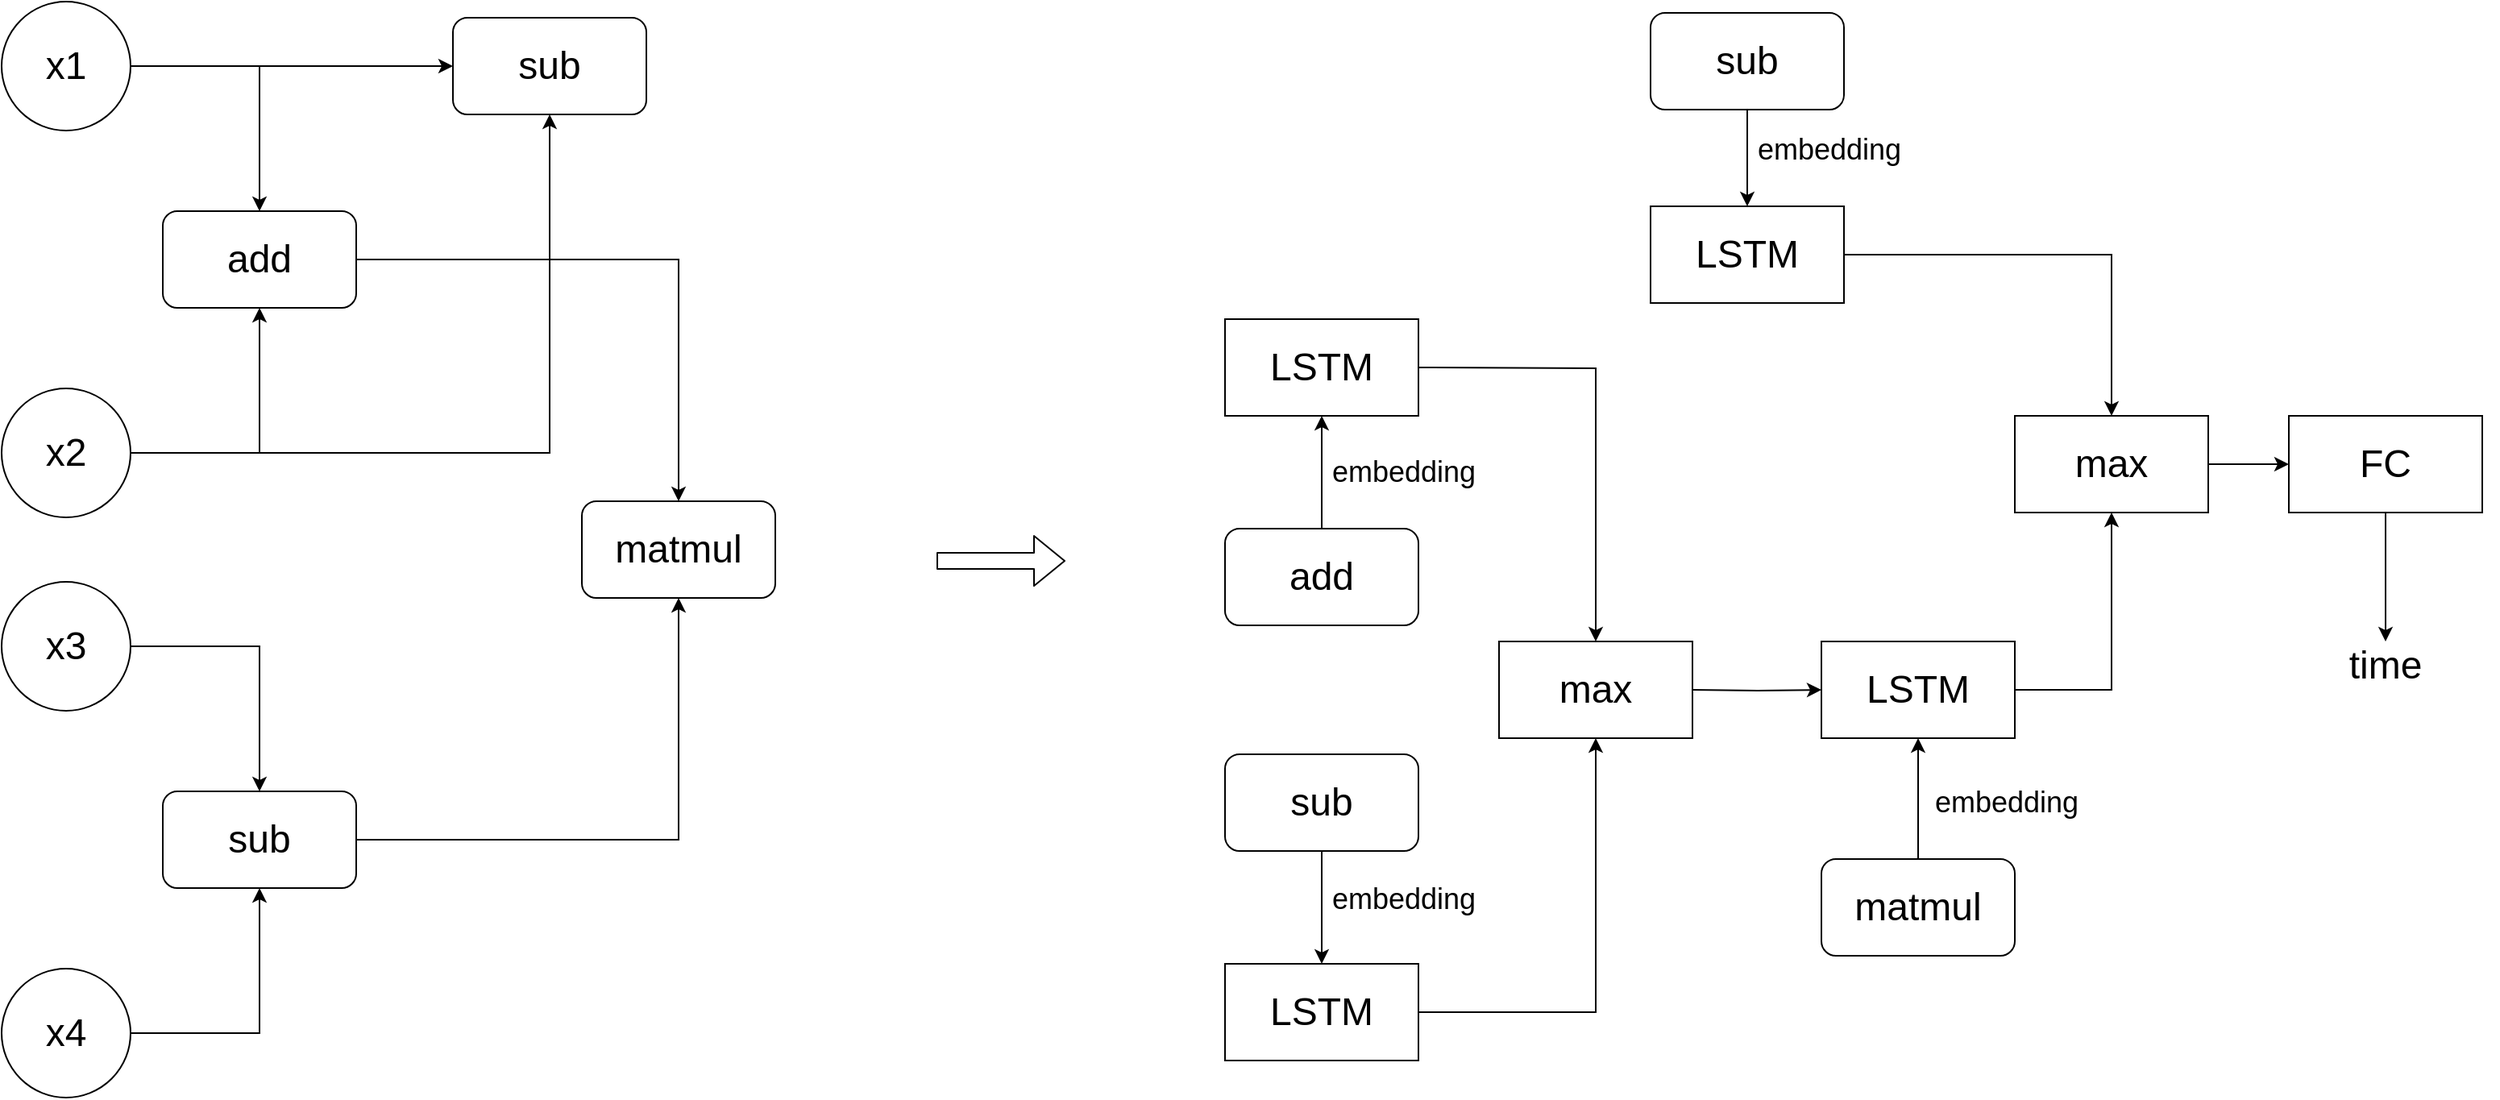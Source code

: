 <mxfile version="14.6.13" type="device"><diagram id="4vxDr7a2lxPVbtiYyTQM" name="第 1 页"><mxGraphModel dx="1955" dy="1243" grid="1" gridSize="10" guides="1" tooltips="1" connect="1" arrows="1" fold="1" page="1" pageScale="1" pageWidth="827" pageHeight="1169" math="0" shadow="0"><root><mxCell id="0"/><mxCell id="1" parent="0"/><mxCell id="5wIexTT4TIDYR6hPRsnL-19" value="" style="edgeStyle=orthogonalEdgeStyle;rounded=0;orthogonalLoop=1;jettySize=auto;html=1;entryX=0.5;entryY=0;entryDx=0;entryDy=0;" parent="1" source="5wIexTT4TIDYR6hPRsnL-16" target="5wIexTT4TIDYR6hPRsnL-32" edge="1"><mxGeometry relative="1" as="geometry"><mxPoint x="260" y="250" as="targetPoint"/><Array as="points"><mxPoint x="260" y="150"/></Array></mxGeometry></mxCell><mxCell id="5wIexTT4TIDYR6hPRsnL-16" value="&lt;font style=&quot;font-size: 24px&quot;&gt;x1&lt;/font&gt;" style="ellipse;whiteSpace=wrap;html=1;aspect=fixed;" parent="1" vertex="1"><mxGeometry x="100" y="110" width="80" height="80" as="geometry"/></mxCell><mxCell id="5wIexTT4TIDYR6hPRsnL-21" value="" style="edgeStyle=orthogonalEdgeStyle;rounded=0;orthogonalLoop=1;jettySize=auto;html=1;entryX=0.5;entryY=1;entryDx=0;entryDy=0;" parent="1" source="5wIexTT4TIDYR6hPRsnL-17" target="5wIexTT4TIDYR6hPRsnL-32" edge="1"><mxGeometry relative="1" as="geometry"><mxPoint x="260" y="310" as="targetPoint"/></mxGeometry></mxCell><mxCell id="5wIexTT4TIDYR6hPRsnL-41" value="" style="edgeStyle=orthogonalEdgeStyle;rounded=0;orthogonalLoop=1;jettySize=auto;html=1;entryX=0.5;entryY=1;entryDx=0;entryDy=0;" parent="1" source="5wIexTT4TIDYR6hPRsnL-17" target="5wIexTT4TIDYR6hPRsnL-45" edge="1"><mxGeometry relative="1" as="geometry"><mxPoint x="440" y="190" as="targetPoint"/><Array as="points"><mxPoint x="440" y="390"/></Array></mxGeometry></mxCell><mxCell id="5wIexTT4TIDYR6hPRsnL-17" value="&lt;font style=&quot;font-size: 24px&quot;&gt;x2&lt;/font&gt;" style="ellipse;whiteSpace=wrap;html=1;aspect=fixed;" parent="1" vertex="1"><mxGeometry x="100" y="350" width="80" height="80" as="geometry"/></mxCell><mxCell id="5wIexTT4TIDYR6hPRsnL-28" value="" style="edgeStyle=orthogonalEdgeStyle;rounded=0;orthogonalLoop=1;jettySize=auto;html=1;exitX=1;exitY=0.5;exitDx=0;exitDy=0;entryX=0.5;entryY=0;entryDx=0;entryDy=0;" parent="1" source="5wIexTT4TIDYR6hPRsnL-32" target="5wIexTT4TIDYR6hPRsnL-34" edge="1"><mxGeometry relative="1" as="geometry"><mxPoint x="379" y="270" as="sourcePoint"/><mxPoint x="499" y="390" as="targetPoint"/></mxGeometry></mxCell><mxCell id="5wIexTT4TIDYR6hPRsnL-22" value="" style="edgeStyle=orthogonalEdgeStyle;rounded=0;orthogonalLoop=1;jettySize=auto;html=1;entryX=0.5;entryY=0;entryDx=0;entryDy=0;" parent="1" source="5wIexTT4TIDYR6hPRsnL-23" target="5wIexTT4TIDYR6hPRsnL-33" edge="1"><mxGeometry relative="1" as="geometry"><Array as="points"><mxPoint x="260" y="510"/></Array><mxPoint x="260" y="580" as="targetPoint"/></mxGeometry></mxCell><mxCell id="5wIexTT4TIDYR6hPRsnL-23" value="&lt;font style=&quot;font-size: 24px&quot;&gt;x3&lt;/font&gt;" style="ellipse;whiteSpace=wrap;html=1;aspect=fixed;" parent="1" vertex="1"><mxGeometry x="100" y="470" width="80" height="80" as="geometry"/></mxCell><mxCell id="5wIexTT4TIDYR6hPRsnL-24" value="" style="edgeStyle=orthogonalEdgeStyle;rounded=0;orthogonalLoop=1;jettySize=auto;html=1;entryX=0.5;entryY=1;entryDx=0;entryDy=0;" parent="1" source="5wIexTT4TIDYR6hPRsnL-25" target="5wIexTT4TIDYR6hPRsnL-33" edge="1"><mxGeometry relative="1" as="geometry"><mxPoint x="260" y="640" as="targetPoint"/><Array as="points"><mxPoint x="260" y="750"/></Array></mxGeometry></mxCell><mxCell id="5wIexTT4TIDYR6hPRsnL-25" value="&lt;font style=&quot;font-size: 24px&quot;&gt;x4&lt;/font&gt;" style="ellipse;whiteSpace=wrap;html=1;aspect=fixed;" parent="1" vertex="1"><mxGeometry x="100" y="710" width="80" height="80" as="geometry"/></mxCell><mxCell id="5wIexTT4TIDYR6hPRsnL-31" value="" style="edgeStyle=orthogonalEdgeStyle;rounded=0;orthogonalLoop=1;jettySize=auto;html=1;entryX=0.5;entryY=1;entryDx=0;entryDy=0;" parent="1" source="5wIexTT4TIDYR6hPRsnL-33" target="5wIexTT4TIDYR6hPRsnL-34" edge="1"><mxGeometry relative="1" as="geometry"><mxPoint x="320" y="590" as="sourcePoint"/><mxPoint x="499" y="472" as="targetPoint"/><Array as="points"><mxPoint x="520" y="630"/></Array></mxGeometry></mxCell><mxCell id="5wIexTT4TIDYR6hPRsnL-32" value="&lt;font style=&quot;font-size: 24px&quot;&gt;add&lt;/font&gt;" style="rounded=1;whiteSpace=wrap;html=1;" parent="1" vertex="1"><mxGeometry x="200" y="240" width="120" height="60" as="geometry"/></mxCell><mxCell id="5wIexTT4TIDYR6hPRsnL-33" value="&lt;font style=&quot;font-size: 24px&quot;&gt;sub&lt;/font&gt;" style="rounded=1;whiteSpace=wrap;html=1;" parent="1" vertex="1"><mxGeometry x="200" y="600" width="120" height="60" as="geometry"/></mxCell><mxCell id="5wIexTT4TIDYR6hPRsnL-34" value="&lt;font style=&quot;font-size: 24px&quot;&gt;matmul&lt;/font&gt;" style="rounded=1;whiteSpace=wrap;html=1;" parent="1" vertex="1"><mxGeometry x="460" y="420" width="120" height="60" as="geometry"/></mxCell><mxCell id="5wIexTT4TIDYR6hPRsnL-44" value="" style="endArrow=classic;html=1;exitX=1;exitY=0.5;exitDx=0;exitDy=0;entryX=0;entryY=0.5;entryDx=0;entryDy=0;" parent="1" source="5wIexTT4TIDYR6hPRsnL-16" target="5wIexTT4TIDYR6hPRsnL-45" edge="1"><mxGeometry width="50" height="50" relative="1" as="geometry"><mxPoint x="340" y="180" as="sourcePoint"/><mxPoint x="380" y="150" as="targetPoint"/></mxGeometry></mxCell><mxCell id="5wIexTT4TIDYR6hPRsnL-45" value="&lt;font style=&quot;font-size: 24px&quot;&gt;sub&lt;/font&gt;" style="rounded=1;whiteSpace=wrap;html=1;" parent="1" vertex="1"><mxGeometry x="380" y="120" width="120" height="60" as="geometry"/></mxCell><mxCell id="p3zodH9-S-eNdDpJZru8-2" value="" style="shape=flexArrow;endArrow=classic;html=1;" edge="1" parent="1"><mxGeometry width="50" height="50" relative="1" as="geometry"><mxPoint x="680" y="457" as="sourcePoint"/><mxPoint x="760" y="457" as="targetPoint"/></mxGeometry></mxCell><mxCell id="p3zodH9-S-eNdDpJZru8-3" value="" style="edgeStyle=orthogonalEdgeStyle;rounded=0;orthogonalLoop=1;jettySize=auto;html=1;exitX=1;exitY=0.5;exitDx=0;exitDy=0;entryX=0.5;entryY=0;entryDx=0;entryDy=0;" edge="1" parent="1" target="p3zodH9-S-eNdDpJZru8-17"><mxGeometry relative="1" as="geometry"><mxPoint x="979" y="337" as="sourcePoint"/><mxPoint x="1179" y="487" as="targetPoint"/></mxGeometry></mxCell><mxCell id="p3zodH9-S-eNdDpJZru8-4" value="" style="edgeStyle=orthogonalEdgeStyle;rounded=0;orthogonalLoop=1;jettySize=auto;html=1;entryX=0.5;entryY=1;entryDx=0;entryDy=0;exitX=1;exitY=0.5;exitDx=0;exitDy=0;" edge="1" parent="1" source="p3zodH9-S-eNdDpJZru8-14" target="p3zodH9-S-eNdDpJZru8-17"><mxGeometry relative="1" as="geometry"><mxPoint x="1419" y="697" as="sourcePoint"/><mxPoint x="1179" y="547" as="targetPoint"/><Array as="points"><mxPoint x="1089" y="737"/></Array></mxGeometry></mxCell><mxCell id="p3zodH9-S-eNdDpJZru8-5" value="" style="edgeStyle=orthogonalEdgeStyle;rounded=0;orthogonalLoop=1;jettySize=auto;html=1;" edge="1" parent="1" source="p3zodH9-S-eNdDpJZru8-6" target="p3zodH9-S-eNdDpJZru8-14"><mxGeometry relative="1" as="geometry"/></mxCell><mxCell id="p3zodH9-S-eNdDpJZru8-6" value="&lt;font style=&quot;font-size: 24px&quot;&gt;sub&lt;/font&gt;" style="rounded=1;whiteSpace=wrap;html=1;" vertex="1" parent="1"><mxGeometry x="859" y="577" width="120" height="60" as="geometry"/></mxCell><mxCell id="p3zodH9-S-eNdDpJZru8-7" value="" style="edgeStyle=orthogonalEdgeStyle;rounded=0;orthogonalLoop=1;jettySize=auto;html=1;entryX=0;entryY=0.5;entryDx=0;entryDy=0;" edge="1" parent="1" target="p3zodH9-S-eNdDpJZru8-19"><mxGeometry relative="1" as="geometry"><mxPoint x="1149" y="537" as="sourcePoint"/><mxPoint x="1229" y="537" as="targetPoint"/></mxGeometry></mxCell><mxCell id="p3zodH9-S-eNdDpJZru8-8" value="" style="edgeStyle=orthogonalEdgeStyle;rounded=0;orthogonalLoop=1;jettySize=auto;html=1;" edge="1" parent="1" source="p3zodH9-S-eNdDpJZru8-9" target="p3zodH9-S-eNdDpJZru8-16"><mxGeometry relative="1" as="geometry"/></mxCell><mxCell id="p3zodH9-S-eNdDpJZru8-9" value="&lt;font style=&quot;font-size: 24px&quot;&gt;sub&lt;/font&gt;" style="rounded=1;whiteSpace=wrap;html=1;" vertex="1" parent="1"><mxGeometry x="1123" y="117" width="120" height="60" as="geometry"/></mxCell><mxCell id="p3zodH9-S-eNdDpJZru8-10" value="&lt;font style=&quot;font-size: 24px&quot;&gt;LSTM&lt;/font&gt;" style="rounded=0;whiteSpace=wrap;html=1;" vertex="1" parent="1"><mxGeometry x="859" y="307" width="120" height="60" as="geometry"/></mxCell><mxCell id="p3zodH9-S-eNdDpJZru8-11" value="" style="edgeStyle=orthogonalEdgeStyle;rounded=0;orthogonalLoop=1;jettySize=auto;html=1;" edge="1" parent="1" source="p3zodH9-S-eNdDpJZru8-12" target="p3zodH9-S-eNdDpJZru8-10"><mxGeometry relative="1" as="geometry"/></mxCell><mxCell id="p3zodH9-S-eNdDpJZru8-12" value="&lt;span style=&quot;font-size: 24px&quot;&gt;add&lt;/span&gt;" style="rounded=1;whiteSpace=wrap;html=1;" vertex="1" parent="1"><mxGeometry x="859" y="437" width="120" height="60" as="geometry"/></mxCell><mxCell id="p3zodH9-S-eNdDpJZru8-13" value="&lt;font style=&quot;font-size: 18px&quot;&gt;embedding&lt;/font&gt;" style="text;html=1;strokeColor=none;fillColor=none;align=center;verticalAlign=middle;whiteSpace=wrap;rounded=0;" vertex="1" parent="1"><mxGeometry x="935" y="387" width="70" height="30" as="geometry"/></mxCell><mxCell id="p3zodH9-S-eNdDpJZru8-14" value="&lt;font style=&quot;font-size: 24px&quot;&gt;LSTM&lt;/font&gt;" style="rounded=0;whiteSpace=wrap;html=1;" vertex="1" parent="1"><mxGeometry x="859" y="707" width="120" height="60" as="geometry"/></mxCell><mxCell id="p3zodH9-S-eNdDpJZru8-15" value="" style="edgeStyle=orthogonalEdgeStyle;rounded=0;orthogonalLoop=1;jettySize=auto;html=1;entryX=0.5;entryY=0;entryDx=0;entryDy=0;" edge="1" parent="1" source="p3zodH9-S-eNdDpJZru8-16" target="p3zodH9-S-eNdDpJZru8-21"><mxGeometry relative="1" as="geometry"><mxPoint x="1399" y="377" as="targetPoint"/><Array as="points"><mxPoint x="1409" y="267"/></Array></mxGeometry></mxCell><mxCell id="p3zodH9-S-eNdDpJZru8-16" value="&lt;font style=&quot;font-size: 24px&quot;&gt;LSTM&lt;/font&gt;" style="rounded=0;whiteSpace=wrap;html=1;" vertex="1" parent="1"><mxGeometry x="1123" y="237" width="120" height="60" as="geometry"/></mxCell><mxCell id="p3zodH9-S-eNdDpJZru8-17" value="&lt;font style=&quot;font-size: 24px&quot;&gt;max&lt;/font&gt;" style="rounded=0;whiteSpace=wrap;html=1;" vertex="1" parent="1"><mxGeometry x="1029" y="507" width="120" height="60" as="geometry"/></mxCell><mxCell id="p3zodH9-S-eNdDpJZru8-18" value="" style="edgeStyle=orthogonalEdgeStyle;rounded=0;orthogonalLoop=1;jettySize=auto;html=1;entryX=0.5;entryY=1;entryDx=0;entryDy=0;entryPerimeter=0;" edge="1" parent="1" source="p3zodH9-S-eNdDpJZru8-19" target="p3zodH9-S-eNdDpJZru8-21"><mxGeometry relative="1" as="geometry"><mxPoint x="1399" y="437" as="targetPoint"/><Array as="points"><mxPoint x="1409" y="537"/><mxPoint x="1409" y="437"/></Array></mxGeometry></mxCell><mxCell id="p3zodH9-S-eNdDpJZru8-19" value="&lt;font style=&quot;font-size: 24px&quot;&gt;LSTM&lt;/font&gt;" style="rounded=0;whiteSpace=wrap;html=1;" vertex="1" parent="1"><mxGeometry x="1229" y="507" width="120" height="60" as="geometry"/></mxCell><mxCell id="p3zodH9-S-eNdDpJZru8-20" value="" style="edgeStyle=orthogonalEdgeStyle;rounded=0;orthogonalLoop=1;jettySize=auto;html=1;" edge="1" parent="1" source="p3zodH9-S-eNdDpJZru8-21" target="p3zodH9-S-eNdDpJZru8-25"><mxGeometry relative="1" as="geometry"/></mxCell><mxCell id="p3zodH9-S-eNdDpJZru8-21" value="&lt;font style=&quot;font-size: 24px&quot;&gt;max&lt;/font&gt;" style="rounded=0;whiteSpace=wrap;html=1;" vertex="1" parent="1"><mxGeometry x="1349" y="367" width="120" height="60" as="geometry"/></mxCell><mxCell id="p3zodH9-S-eNdDpJZru8-22" value="" style="edgeStyle=orthogonalEdgeStyle;rounded=0;orthogonalLoop=1;jettySize=auto;html=1;" edge="1" parent="1" source="p3zodH9-S-eNdDpJZru8-23" target="p3zodH9-S-eNdDpJZru8-19"><mxGeometry relative="1" as="geometry"/></mxCell><mxCell id="p3zodH9-S-eNdDpJZru8-23" value="&lt;font style=&quot;font-size: 24px&quot;&gt;matmul&lt;/font&gt;" style="rounded=1;whiteSpace=wrap;html=1;" vertex="1" parent="1"><mxGeometry x="1229" y="642" width="120" height="60" as="geometry"/></mxCell><mxCell id="p3zodH9-S-eNdDpJZru8-24" value="" style="edgeStyle=orthogonalEdgeStyle;rounded=0;orthogonalLoop=1;jettySize=auto;html=1;" edge="1" parent="1" source="p3zodH9-S-eNdDpJZru8-25"><mxGeometry relative="1" as="geometry"><mxPoint x="1579" y="507" as="targetPoint"/></mxGeometry></mxCell><mxCell id="p3zodH9-S-eNdDpJZru8-25" value="&lt;font style=&quot;font-size: 24px&quot;&gt;FC&lt;/font&gt;" style="rounded=0;whiteSpace=wrap;html=1;" vertex="1" parent="1"><mxGeometry x="1519" y="367" width="120" height="60" as="geometry"/></mxCell><mxCell id="p3zodH9-S-eNdDpJZru8-26" value="&lt;font style=&quot;font-size: 24px&quot;&gt;time&lt;/font&gt;" style="text;html=1;strokeColor=none;fillColor=none;align=center;verticalAlign=middle;whiteSpace=wrap;rounded=0;" vertex="1" parent="1"><mxGeometry x="1509" y="477" width="140" height="90" as="geometry"/></mxCell><mxCell id="p3zodH9-S-eNdDpJZru8-27" value="&lt;font style=&quot;font-size: 18px&quot;&gt;embedding&lt;/font&gt;" style="text;html=1;strokeColor=none;fillColor=none;align=center;verticalAlign=middle;whiteSpace=wrap;rounded=0;" vertex="1" parent="1"><mxGeometry x="935" y="652" width="70" height="30" as="geometry"/></mxCell><mxCell id="p3zodH9-S-eNdDpJZru8-28" value="&lt;font style=&quot;font-size: 18px&quot;&gt;embedding&lt;/font&gt;" style="text;html=1;strokeColor=none;fillColor=none;align=center;verticalAlign=middle;whiteSpace=wrap;rounded=0;" vertex="1" parent="1"><mxGeometry x="1199" y="187" width="70" height="30" as="geometry"/></mxCell><mxCell id="p3zodH9-S-eNdDpJZru8-29" value="&lt;font style=&quot;font-size: 18px&quot;&gt;embedding&lt;/font&gt;" style="text;html=1;strokeColor=none;fillColor=none;align=center;verticalAlign=middle;whiteSpace=wrap;rounded=0;" vertex="1" parent="1"><mxGeometry x="1309" y="592" width="70" height="30" as="geometry"/></mxCell></root></mxGraphModel></diagram></mxfile>